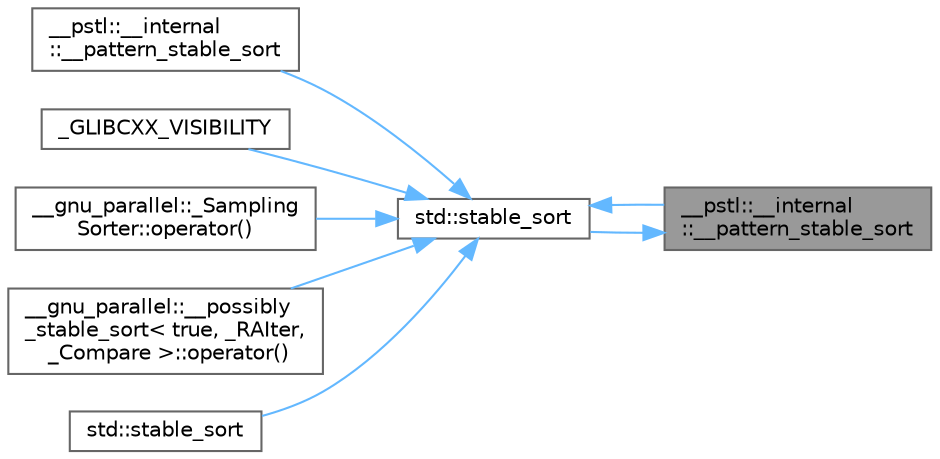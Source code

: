digraph "__pstl::__internal::__pattern_stable_sort"
{
 // LATEX_PDF_SIZE
  bgcolor="transparent";
  edge [fontname=Helvetica,fontsize=10,labelfontname=Helvetica,labelfontsize=10];
  node [fontname=Helvetica,fontsize=10,shape=box,height=0.2,width=0.4];
  rankdir="RL";
  Node1 [id="Node000001",label="__pstl::__internal\l::__pattern_stable_sort",height=0.2,width=0.4,color="gray40", fillcolor="grey60", style="filled", fontcolor="black",tooltip=" "];
  Node1 -> Node2 [id="edge15_Node000001_Node000002",dir="back",color="steelblue1",style="solid",tooltip=" "];
  Node2 [id="Node000002",label="std::stable_sort",height=0.2,width=0.4,color="grey40", fillcolor="white", style="filled",URL="$namespacestd.html#ac4ae475114c7f06297db807234405f8a",tooltip=" "];
  Node2 -> Node1 [id="edge16_Node000002_Node000001",dir="back",color="steelblue1",style="solid",tooltip=" "];
  Node2 -> Node3 [id="edge17_Node000002_Node000003",dir="back",color="steelblue1",style="solid",tooltip=" "];
  Node3 [id="Node000003",label="__pstl::__internal\l::__pattern_stable_sort",height=0.2,width=0.4,color="grey40", fillcolor="white", style="filled",URL="$namespace____pstl_1_1____internal.html#a0dbd23a8f6451b9d6a2faaa4abf0e1e1",tooltip=" "];
  Node2 -> Node4 [id="edge18_Node000002_Node000004",dir="back",color="steelblue1",style="solid",tooltip=" "];
  Node4 [id="Node000004",label="_GLIBCXX_VISIBILITY",height=0.2,width=0.4,color="grey40", fillcolor="white", style="filled",URL="$_classes_2lib_2include_2c_09_09_2parallel_2algorithmfwd_8h.html#a544d74b2d5d0dd2197f5fd6f02691de0",tooltip=" "];
  Node2 -> Node5 [id="edge19_Node000002_Node000005",dir="back",color="steelblue1",style="solid",tooltip=" "];
  Node5 [id="Node000005",label="__gnu_parallel::_Sampling\lSorter::operator()",height=0.2,width=0.4,color="grey40", fillcolor="white", style="filled",URL="$struct____gnu__parallel_1_1___sampling_sorter.html#a31984be4c48353b305c072d6fc4f54c7",tooltip=" "];
  Node2 -> Node6 [id="edge20_Node000002_Node000006",dir="back",color="steelblue1",style="solid",tooltip=" "];
  Node6 [id="Node000006",label="__gnu_parallel::__possibly\l_stable_sort\< true, _RAIter,\l _Compare \>::operator()",height=0.2,width=0.4,color="grey40", fillcolor="white", style="filled",URL="$struct____gnu__parallel_1_1____possibly__stable__sort_3_01true_00_01___r_a_iter_00_01___compare_01_4.html#ab21dd43fd2180bea33a7d262a4ccf2e6",tooltip=" "];
  Node2 -> Node7 [id="edge21_Node000002_Node000007",dir="back",color="steelblue1",style="solid",tooltip=" "];
  Node7 [id="Node000007",label="std::stable_sort",height=0.2,width=0.4,color="grey40", fillcolor="white", style="filled",URL="$namespacestd.html#a9841b78691c821d191b9aa5d9d1c53a6",tooltip=" "];
}
